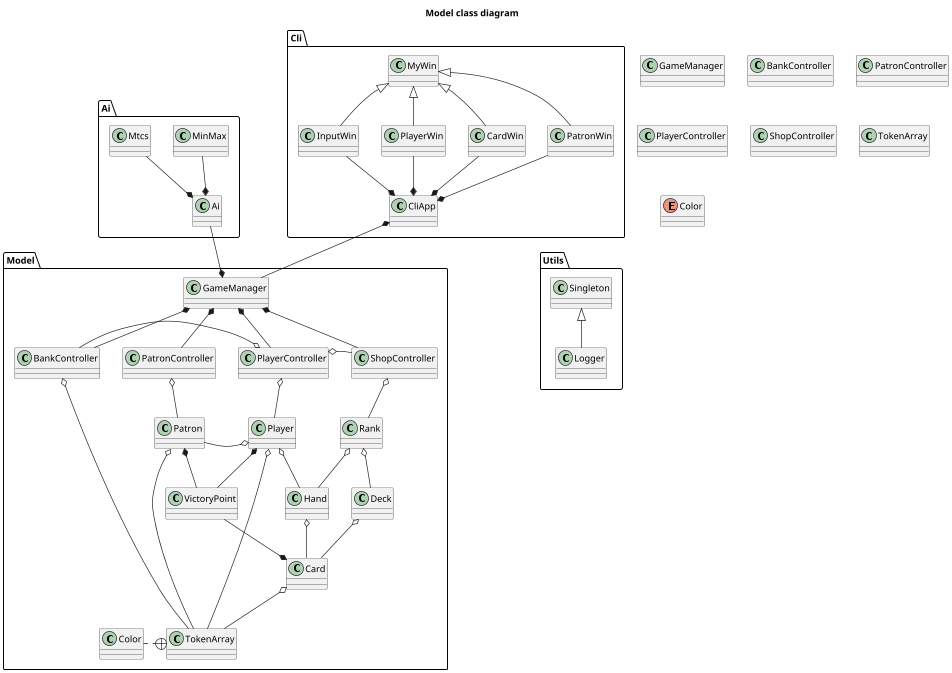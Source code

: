 @startuml classDiagram
title Model class diagram
scale 0.65

package Model {
    GameManager *-- BankController
    GameManager *-- PatronController
    GameManager *-- PlayerController
    GameManager *-- ShopController

    PatronController o-- Patron
    Patron o-- TokenArray

    BankController o-down- TokenArray

    PlayerController o-- Player
    Player o-- TokenArray
    Player o-- Hand
    Player o-- Patron

    ShopController o-- Rank
    Rank o-- Hand
    Rank o-- Deck

    Deck o-- Card
    Hand o-- Card

    Card o-- TokenArray
    TokenArray +.l. Color


    BankController .r[hidden]. PatronController
    PatronController .r[hidden]. PlayerController
    PlayerController .r[hidden]. ShopController

    Patron .r[hidden]. Player
    Player .r[hidden]. Rank


    VictoryPoint .r[hidden]. Hand
    VictoryPoint -[norank]-* Patron
    VictoryPoint -[norank]-* Card
    VictoryPoint -[norank]-* Player

    PlayerController o-[norank]- BankController
    PlayerController o-[norank]- ShopController
}

package Cli {
    CliApp *-d- GameManager
    CliApp *-u- PatronWin
    CliApp *-u- CardWin
    CliApp *-u- PlayerWin
    CliApp *-u- InputWin
    MyWin <|-d- PatronWin
    MyWin <|-d- CardWin
    MyWin <|-d- PlayerWin
    MyWin <|-d- InputWin
}

package Ai {
    Ai --* GameManager
    Ai *-u- Mtcs
    Ai *-u- MinMax

    Ai -[hidden]l- MyWin
}

package Utils {
    Singleton <|-- Logger

    Singleton --[hidden]u- PatronWin
}




class GameManager {
}


class BankController {
}

class PatronController {
}

class PlayerController {
}

class ShopController {
}









class TokenArray {
}


enum Color {
}

@enduml
